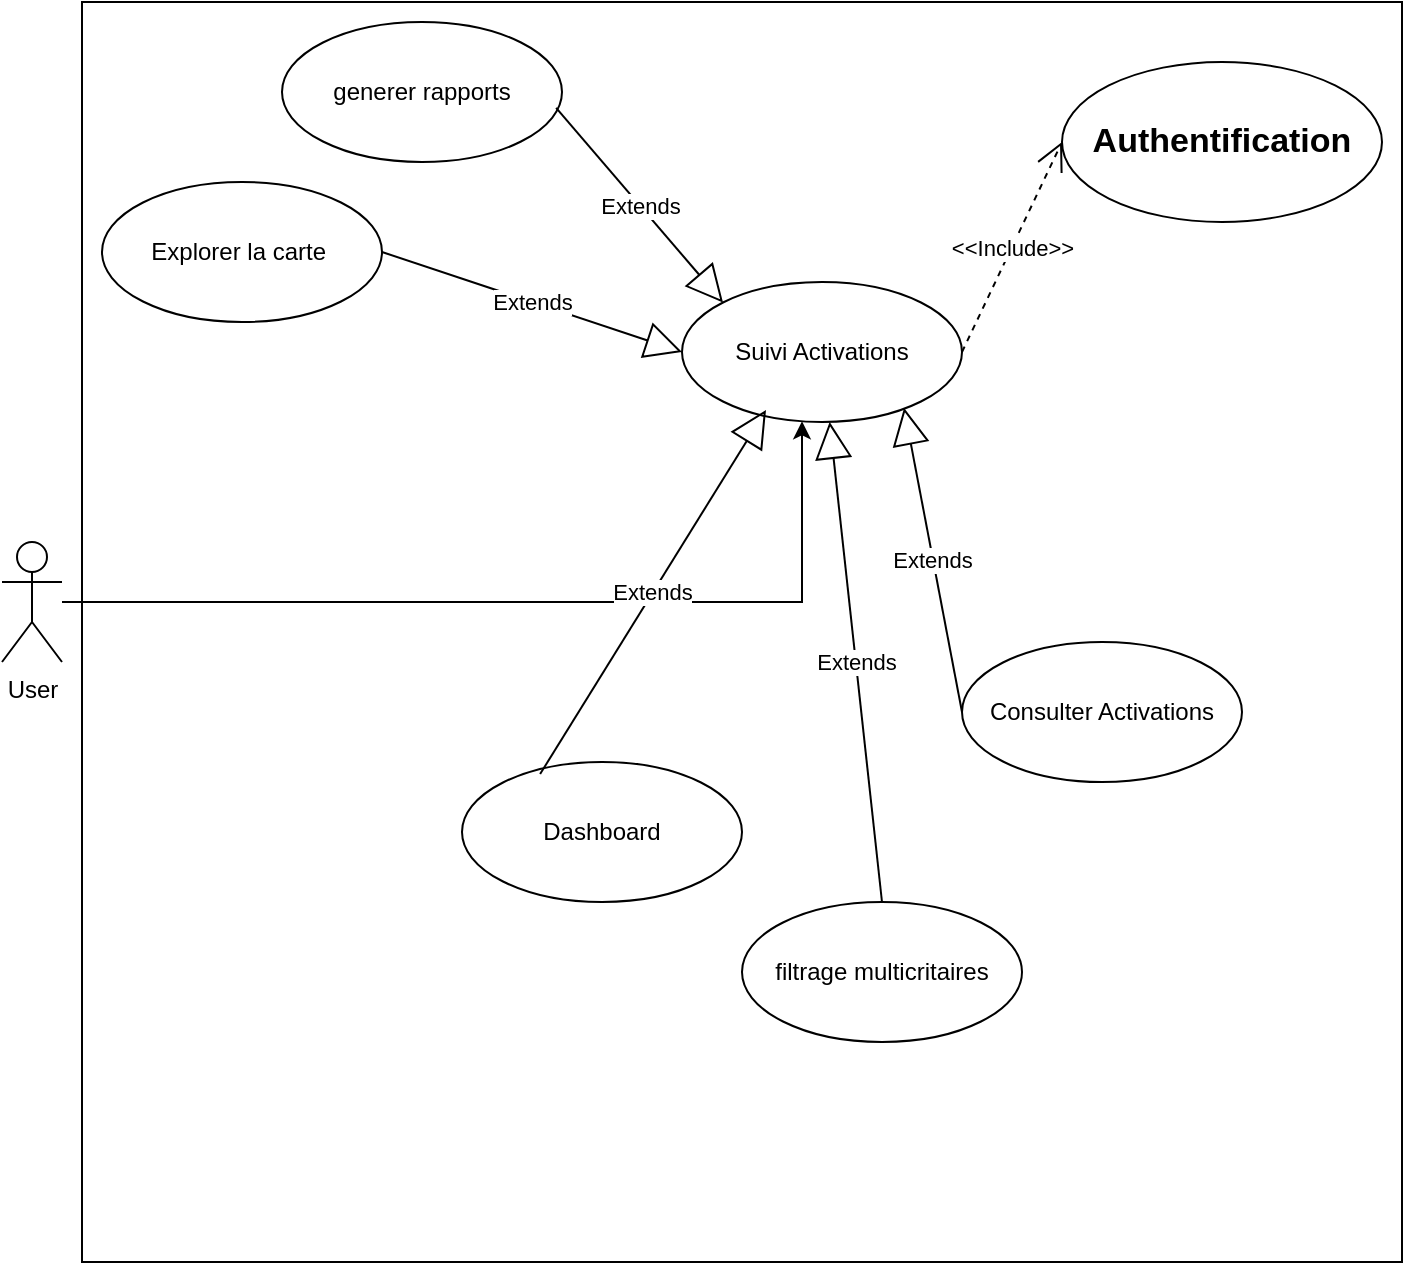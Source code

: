 <mxfile version="27.1.6">
  <diagram name="Page-1" id="up9U_uBTeCvenum_6FM8">
    <mxGraphModel dx="1188" dy="1817" grid="1" gridSize="10" guides="1" tooltips="1" connect="1" arrows="1" fold="1" page="1" pageScale="1" pageWidth="827" pageHeight="1169" math="0" shadow="0">
      <root>
        <mxCell id="0" />
        <mxCell id="1" parent="0" />
        <mxCell id="vi2rAoRFbZVol9M5pmWF-1" value="User&lt;div&gt;&lt;br&gt;&lt;/div&gt;" style="shape=umlActor;verticalLabelPosition=bottom;verticalAlign=top;html=1;outlineConnect=0;" parent="1" vertex="1">
          <mxGeometry x="70" y="260" width="30" height="60" as="geometry" />
        </mxCell>
        <mxCell id="vi2rAoRFbZVol9M5pmWF-2" value="" style="rounded=0;whiteSpace=wrap;html=1;" parent="1" vertex="1">
          <mxGeometry x="110" y="-10" width="660" height="630" as="geometry" />
        </mxCell>
        <mxCell id="vi2rAoRFbZVol9M5pmWF-3" value="filtrage multicritaires" style="ellipse;whiteSpace=wrap;html=1;" parent="1" vertex="1">
          <mxGeometry x="440" y="440" width="140" height="70" as="geometry" />
        </mxCell>
        <mxCell id="vi2rAoRFbZVol9M5pmWF-9" style="edgeStyle=orthogonalEdgeStyle;rounded=0;orthogonalLoop=1;jettySize=auto;html=1;" parent="1" source="vi2rAoRFbZVol9M5pmWF-1" target="vi2rAoRFbZVol9M5pmWF-6" edge="1">
          <mxGeometry relative="1" as="geometry">
            <Array as="points">
              <mxPoint x="470" y="290" />
            </Array>
          </mxGeometry>
        </mxCell>
        <mxCell id="vi2rAoRFbZVol9M5pmWF-4" value="Consulter Activations" style="ellipse;whiteSpace=wrap;html=1;" parent="1" vertex="1">
          <mxGeometry x="550" y="310" width="140" height="70" as="geometry" />
        </mxCell>
        <mxCell id="vi2rAoRFbZVol9M5pmWF-5" value="&lt;b&gt;&lt;font style=&quot;font-size: 17px;&quot;&gt;Authentification&lt;/font&gt;&lt;/b&gt;" style="ellipse;whiteSpace=wrap;html=1;" parent="1" vertex="1">
          <mxGeometry x="600" y="20" width="160" height="80" as="geometry" />
        </mxCell>
        <mxCell id="vi2rAoRFbZVol9M5pmWF-6" value="Suivi Activations" style="ellipse;whiteSpace=wrap;html=1;" parent="1" vertex="1">
          <mxGeometry x="410" y="130" width="140" height="70" as="geometry" />
        </mxCell>
        <mxCell id="vi2rAoRFbZVol9M5pmWF-7" value="Dashboard" style="ellipse;whiteSpace=wrap;html=1;" parent="1" vertex="1">
          <mxGeometry x="300" y="370" width="140" height="70" as="geometry" />
        </mxCell>
        <mxCell id="vi2rAoRFbZVol9M5pmWF-8" value="&amp;lt;&amp;lt;Include&amp;gt;&amp;gt;" style="endArrow=open;endSize=12;dashed=1;html=1;rounded=0;exitX=1;exitY=0.5;exitDx=0;exitDy=0;entryX=0;entryY=0.5;entryDx=0;entryDy=0;" parent="1" source="vi2rAoRFbZVol9M5pmWF-6" target="vi2rAoRFbZVol9M5pmWF-5" edge="1">
          <mxGeometry width="160" relative="1" as="geometry">
            <mxPoint x="330" y="400" as="sourcePoint" />
            <mxPoint x="490" y="400" as="targetPoint" />
          </mxGeometry>
        </mxCell>
        <mxCell id="vi2rAoRFbZVol9M5pmWF-11" value="Extends" style="endArrow=block;endSize=16;endFill=0;html=1;rounded=0;exitX=0;exitY=0.5;exitDx=0;exitDy=0;entryX=0.793;entryY=0.9;entryDx=0;entryDy=0;entryPerimeter=0;" parent="1" source="vi2rAoRFbZVol9M5pmWF-4" target="vi2rAoRFbZVol9M5pmWF-6" edge="1">
          <mxGeometry width="160" relative="1" as="geometry">
            <mxPoint x="330" y="400" as="sourcePoint" />
            <mxPoint x="490" y="400" as="targetPoint" />
          </mxGeometry>
        </mxCell>
        <mxCell id="vi2rAoRFbZVol9M5pmWF-12" value="Extends" style="endArrow=block;endSize=16;endFill=0;html=1;rounded=0;exitX=0.5;exitY=0;exitDx=0;exitDy=0;" parent="1" source="vi2rAoRFbZVol9M5pmWF-3" target="vi2rAoRFbZVol9M5pmWF-6" edge="1">
          <mxGeometry width="160" relative="1" as="geometry">
            <mxPoint x="369" y="417" as="sourcePoint" />
            <mxPoint x="290" y="340" as="targetPoint" />
          </mxGeometry>
        </mxCell>
        <mxCell id="vi2rAoRFbZVol9M5pmWF-13" value="Extends" style="endArrow=block;endSize=16;endFill=0;html=1;rounded=0;exitX=0.279;exitY=0.086;exitDx=0;exitDy=0;entryX=0.3;entryY=0.914;entryDx=0;entryDy=0;entryPerimeter=0;exitPerimeter=0;" parent="1" source="vi2rAoRFbZVol9M5pmWF-7" target="vi2rAoRFbZVol9M5pmWF-6" edge="1">
          <mxGeometry width="160" relative="1" as="geometry">
            <mxPoint x="304" y="571" as="sourcePoint" />
            <mxPoint x="240" y="430" as="targetPoint" />
          </mxGeometry>
        </mxCell>
        <mxCell id="WoyeQpe3IGS7stInmaHA-2" value="generer rapports" style="ellipse;whiteSpace=wrap;html=1;" vertex="1" parent="1">
          <mxGeometry x="210" width="140" height="70" as="geometry" />
        </mxCell>
        <mxCell id="WoyeQpe3IGS7stInmaHA-3" value="Extends" style="endArrow=block;endSize=16;endFill=0;html=1;rounded=0;exitX=0.979;exitY=0.614;exitDx=0;exitDy=0;entryX=0;entryY=0;entryDx=0;entryDy=0;exitPerimeter=0;" edge="1" parent="1" source="WoyeQpe3IGS7stInmaHA-2" target="vi2rAoRFbZVol9M5pmWF-6">
          <mxGeometry width="160" relative="1" as="geometry">
            <mxPoint x="340" y="292" as="sourcePoint" />
            <mxPoint x="403" y="80" as="targetPoint" />
          </mxGeometry>
        </mxCell>
        <mxCell id="WoyeQpe3IGS7stInmaHA-4" value="Extends" style="endArrow=block;endSize=16;endFill=0;html=1;rounded=0;exitX=1;exitY=0.5;exitDx=0;exitDy=0;entryX=0;entryY=0.5;entryDx=0;entryDy=0;" edge="1" parent="1" source="WoyeQpe3IGS7stInmaHA-5" target="vi2rAoRFbZVol9M5pmWF-6">
          <mxGeometry width="160" relative="1" as="geometry">
            <mxPoint x="200" y="382" as="sourcePoint" />
            <mxPoint x="263" y="170" as="targetPoint" />
          </mxGeometry>
        </mxCell>
        <mxCell id="WoyeQpe3IGS7stInmaHA-5" value="Explorer la carte&amp;nbsp;" style="ellipse;whiteSpace=wrap;html=1;" vertex="1" parent="1">
          <mxGeometry x="120" y="80" width="140" height="70" as="geometry" />
        </mxCell>
      </root>
    </mxGraphModel>
  </diagram>
</mxfile>
